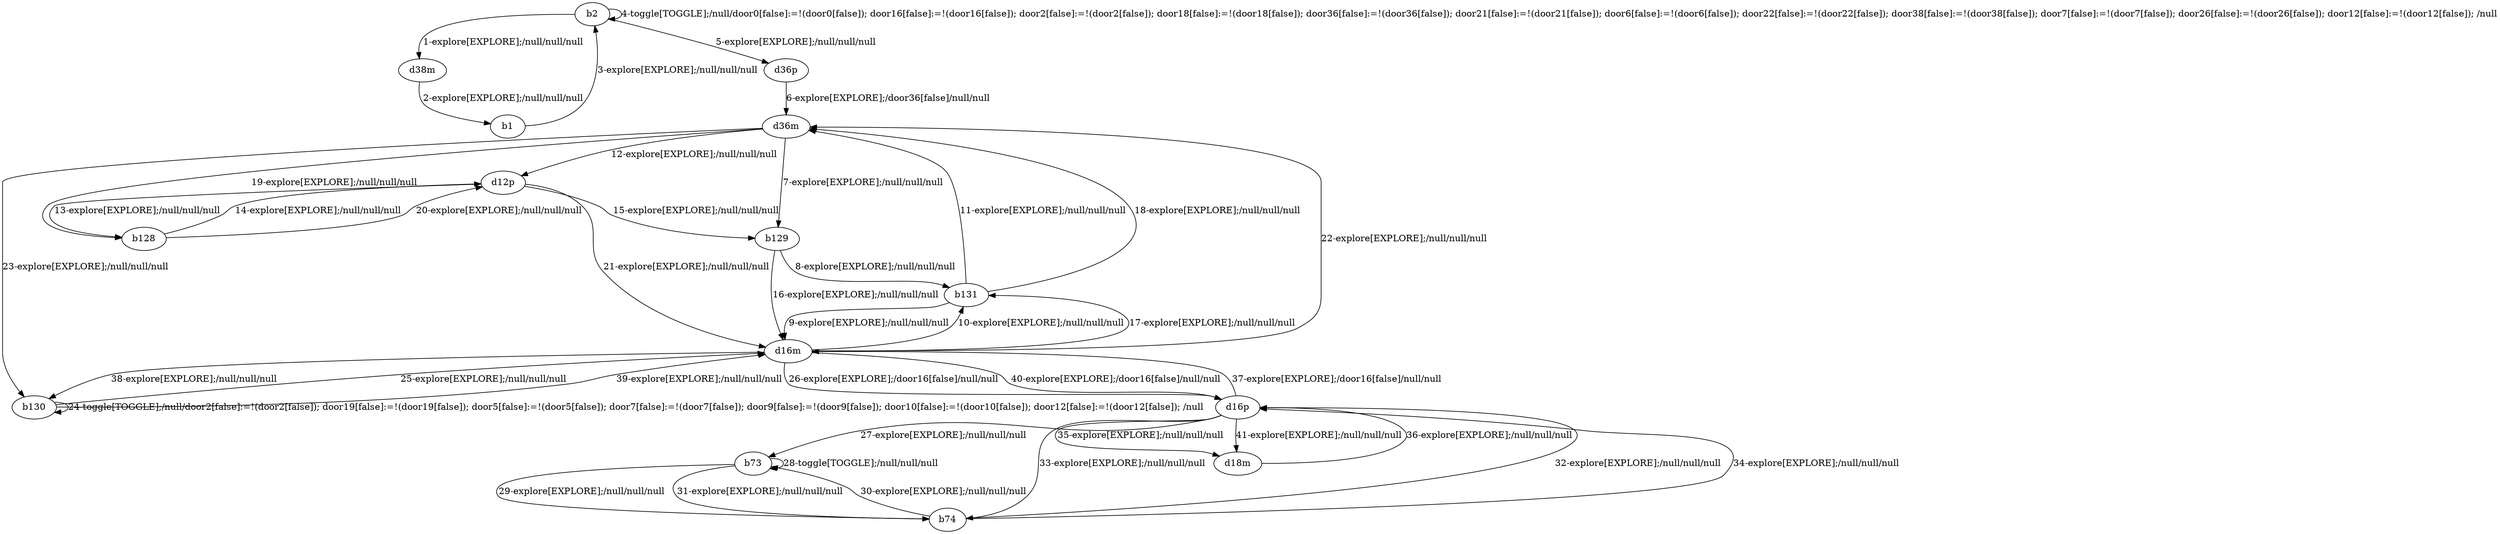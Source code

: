# Total number of goals covered by this test: 1
# b130 --> b130

digraph g {
"b2" -> "d38m" [label = "1-explore[EXPLORE];/null/null/null"];
"d38m" -> "b1" [label = "2-explore[EXPLORE];/null/null/null"];
"b1" -> "b2" [label = "3-explore[EXPLORE];/null/null/null"];
"b2" -> "b2" [label = "4-toggle[TOGGLE];/null/door0[false]:=!(door0[false]); door16[false]:=!(door16[false]); door2[false]:=!(door2[false]); door18[false]:=!(door18[false]); door36[false]:=!(door36[false]); door21[false]:=!(door21[false]); door6[false]:=!(door6[false]); door22[false]:=!(door22[false]); door38[false]:=!(door38[false]); door7[false]:=!(door7[false]); door26[false]:=!(door26[false]); door12[false]:=!(door12[false]); /null"];
"b2" -> "d36p" [label = "5-explore[EXPLORE];/null/null/null"];
"d36p" -> "d36m" [label = "6-explore[EXPLORE];/door36[false]/null/null"];
"d36m" -> "b129" [label = "7-explore[EXPLORE];/null/null/null"];
"b129" -> "b131" [label = "8-explore[EXPLORE];/null/null/null"];
"b131" -> "d16m" [label = "9-explore[EXPLORE];/null/null/null"];
"d16m" -> "b131" [label = "10-explore[EXPLORE];/null/null/null"];
"b131" -> "d36m" [label = "11-explore[EXPLORE];/null/null/null"];
"d36m" -> "d12p" [label = "12-explore[EXPLORE];/null/null/null"];
"d12p" -> "b128" [label = "13-explore[EXPLORE];/null/null/null"];
"b128" -> "d12p" [label = "14-explore[EXPLORE];/null/null/null"];
"d12p" -> "b129" [label = "15-explore[EXPLORE];/null/null/null"];
"b129" -> "d16m" [label = "16-explore[EXPLORE];/null/null/null"];
"d16m" -> "b131" [label = "17-explore[EXPLORE];/null/null/null"];
"b131" -> "d36m" [label = "18-explore[EXPLORE];/null/null/null"];
"d36m" -> "b128" [label = "19-explore[EXPLORE];/null/null/null"];
"b128" -> "d12p" [label = "20-explore[EXPLORE];/null/null/null"];
"d12p" -> "d16m" [label = "21-explore[EXPLORE];/null/null/null"];
"d16m" -> "d36m" [label = "22-explore[EXPLORE];/null/null/null"];
"d36m" -> "b130" [label = "23-explore[EXPLORE];/null/null/null"];
"b130" -> "b130" [label = "24-toggle[TOGGLE];/null/door2[false]:=!(door2[false]); door19[false]:=!(door19[false]); door5[false]:=!(door5[false]); door7[false]:=!(door7[false]); door9[false]:=!(door9[false]); door10[false]:=!(door10[false]); door12[false]:=!(door12[false]); /null"];
"b130" -> "d16m" [label = "25-explore[EXPLORE];/null/null/null"];
"d16m" -> "d16p" [label = "26-explore[EXPLORE];/door16[false]/null/null"];
"d16p" -> "b73" [label = "27-explore[EXPLORE];/null/null/null"];
"b73" -> "b73" [label = "28-toggle[TOGGLE];/null/null/null"];
"b73" -> "b74" [label = "29-explore[EXPLORE];/null/null/null"];
"b74" -> "b73" [label = "30-explore[EXPLORE];/null/null/null"];
"b73" -> "b74" [label = "31-explore[EXPLORE];/null/null/null"];
"b74" -> "d16p" [label = "32-explore[EXPLORE];/null/null/null"];
"d16p" -> "b74" [label = "33-explore[EXPLORE];/null/null/null"];
"b74" -> "d16p" [label = "34-explore[EXPLORE];/null/null/null"];
"d16p" -> "d18m" [label = "35-explore[EXPLORE];/null/null/null"];
"d18m" -> "d16p" [label = "36-explore[EXPLORE];/null/null/null"];
"d16p" -> "d16m" [label = "37-explore[EXPLORE];/door16[false]/null/null"];
"d16m" -> "b130" [label = "38-explore[EXPLORE];/null/null/null"];
"b130" -> "d16m" [label = "39-explore[EXPLORE];/null/null/null"];
"d16m" -> "d16p" [label = "40-explore[EXPLORE];/door16[false]/null/null"];
"d16p" -> "d18m" [label = "41-explore[EXPLORE];/null/null/null"];
}
